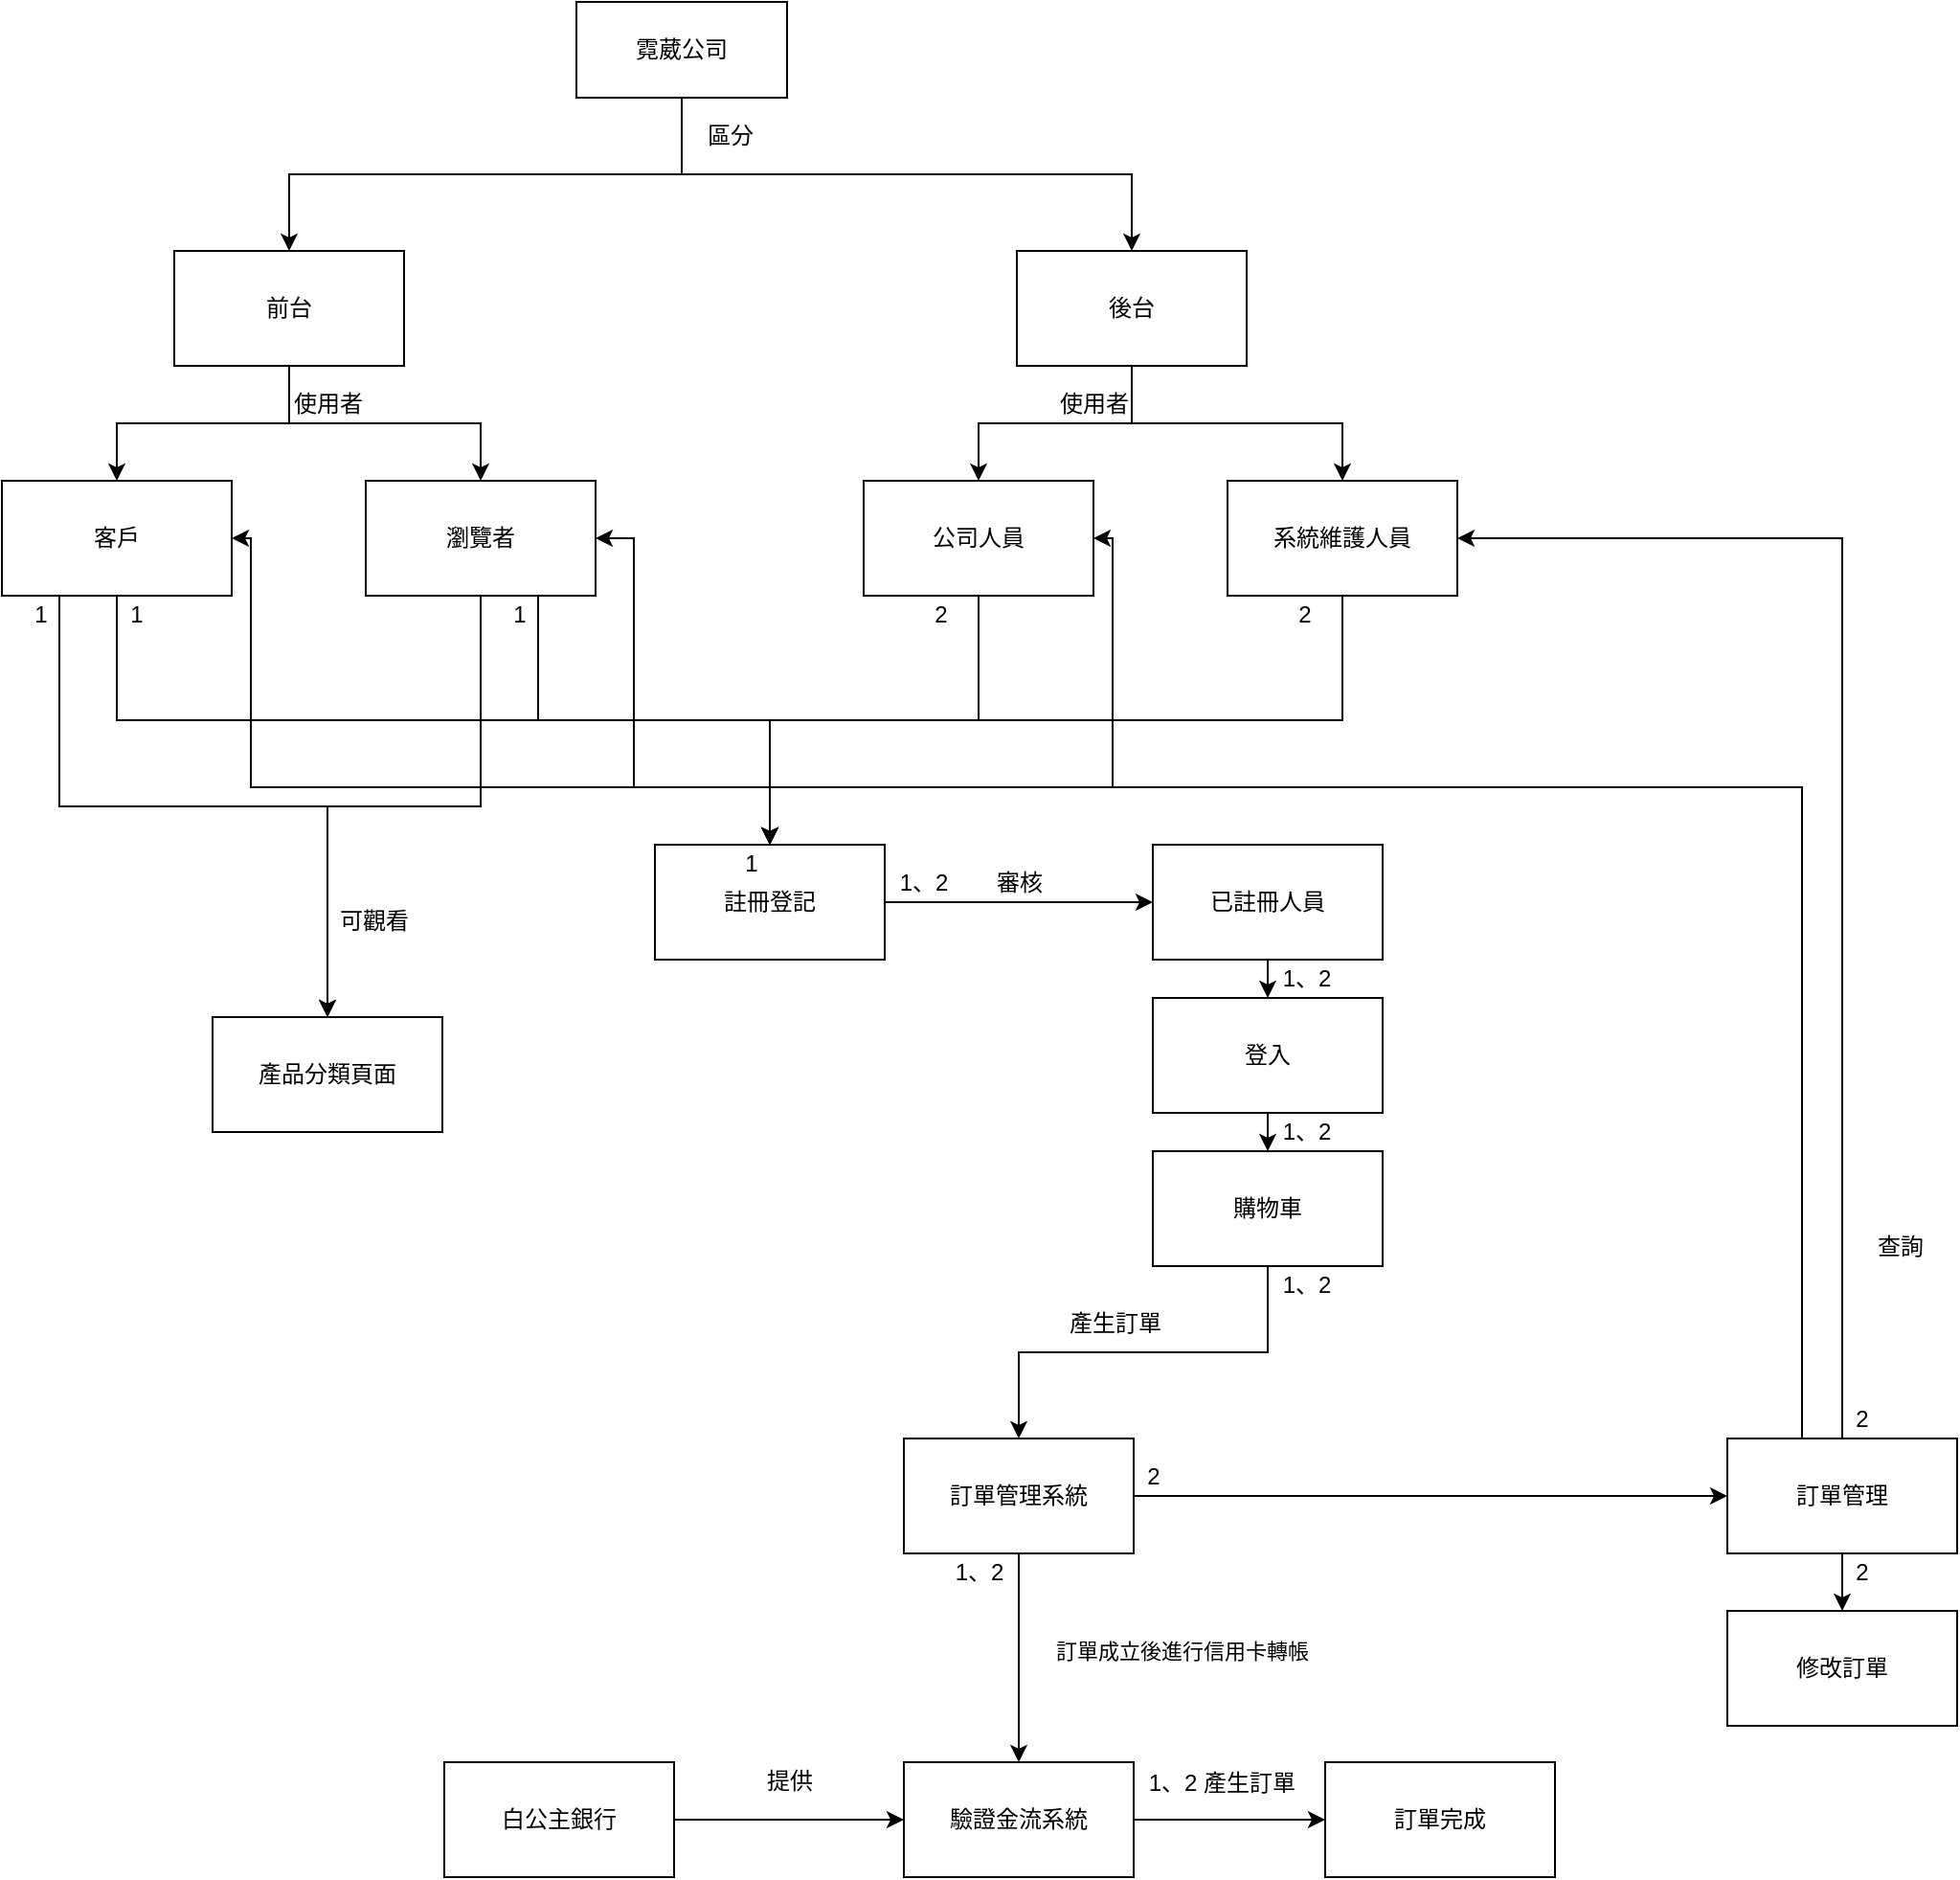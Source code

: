 <mxfile version="17.4.5" type="github" pages="3">
  <diagram id="V7DGzK6TTjDBdNX_tZ4m" name="(b) 小題">
    <mxGraphModel dx="1125" dy="580" grid="1" gridSize="10" guides="1" tooltips="1" connect="1" arrows="1" fold="1" page="1" pageScale="1" pageWidth="827" pageHeight="1169" math="0" shadow="0">
      <root>
        <mxCell id="0" />
        <mxCell id="1" parent="0" />
        <mxCell id="NUg2isRPqVOl1SRqVj6D-4" style="edgeStyle=orthogonalEdgeStyle;rounded=0;orthogonalLoop=1;jettySize=auto;html=1;entryX=0.5;entryY=0;entryDx=0;entryDy=0;exitX=0.5;exitY=1;exitDx=0;exitDy=0;" edge="1" parent="1" source="NUg2isRPqVOl1SRqVj6D-1" target="NUg2isRPqVOl1SRqVj6D-2">
          <mxGeometry relative="1" as="geometry" />
        </mxCell>
        <mxCell id="NUg2isRPqVOl1SRqVj6D-5" style="edgeStyle=orthogonalEdgeStyle;rounded=0;orthogonalLoop=1;jettySize=auto;html=1;exitX=0.5;exitY=1;exitDx=0;exitDy=0;entryX=0.5;entryY=0;entryDx=0;entryDy=0;" edge="1" parent="1" source="NUg2isRPqVOl1SRqVj6D-1" target="NUg2isRPqVOl1SRqVj6D-3">
          <mxGeometry relative="1" as="geometry" />
        </mxCell>
        <mxCell id="NUg2isRPqVOl1SRqVj6D-1" value="霓葳公司" style="rounded=0;whiteSpace=wrap;html=1;" vertex="1" parent="1">
          <mxGeometry x="520" y="210" width="110" height="50" as="geometry" />
        </mxCell>
        <mxCell id="reWbSAiXxjlT2uWekY0L-5" style="edgeStyle=orthogonalEdgeStyle;rounded=0;orthogonalLoop=1;jettySize=auto;html=1;exitX=0.5;exitY=1;exitDx=0;exitDy=0;" edge="1" parent="1" source="NUg2isRPqVOl1SRqVj6D-2" target="reWbSAiXxjlT2uWekY0L-1">
          <mxGeometry relative="1" as="geometry" />
        </mxCell>
        <mxCell id="reWbSAiXxjlT2uWekY0L-6" style="edgeStyle=orthogonalEdgeStyle;rounded=0;orthogonalLoop=1;jettySize=auto;html=1;exitX=0.5;exitY=1;exitDx=0;exitDy=0;entryX=0.5;entryY=0;entryDx=0;entryDy=0;" edge="1" parent="1" source="NUg2isRPqVOl1SRqVj6D-2" target="reWbSAiXxjlT2uWekY0L-2">
          <mxGeometry relative="1" as="geometry" />
        </mxCell>
        <mxCell id="NUg2isRPqVOl1SRqVj6D-2" value="前台" style="rounded=0;whiteSpace=wrap;html=1;" vertex="1" parent="1">
          <mxGeometry x="310" y="340" width="120" height="60" as="geometry" />
        </mxCell>
        <mxCell id="reWbSAiXxjlT2uWekY0L-9" style="edgeStyle=orthogonalEdgeStyle;rounded=0;orthogonalLoop=1;jettySize=auto;html=1;exitX=0.5;exitY=1;exitDx=0;exitDy=0;entryX=0.5;entryY=0;entryDx=0;entryDy=0;" edge="1" parent="1" source="NUg2isRPqVOl1SRqVj6D-3" target="reWbSAiXxjlT2uWekY0L-7">
          <mxGeometry relative="1" as="geometry" />
        </mxCell>
        <mxCell id="reWbSAiXxjlT2uWekY0L-10" style="edgeStyle=orthogonalEdgeStyle;rounded=0;orthogonalLoop=1;jettySize=auto;html=1;exitX=0.5;exitY=1;exitDx=0;exitDy=0;entryX=0.5;entryY=0;entryDx=0;entryDy=0;" edge="1" parent="1" source="NUg2isRPqVOl1SRqVj6D-3" target="reWbSAiXxjlT2uWekY0L-8">
          <mxGeometry relative="1" as="geometry" />
        </mxCell>
        <mxCell id="NUg2isRPqVOl1SRqVj6D-3" value="後台" style="rounded=0;whiteSpace=wrap;html=1;" vertex="1" parent="1">
          <mxGeometry x="750" y="340" width="120" height="60" as="geometry" />
        </mxCell>
        <mxCell id="reWbSAiXxjlT2uWekY0L-22" style="edgeStyle=orthogonalEdgeStyle;rounded=0;orthogonalLoop=1;jettySize=auto;html=1;exitX=1;exitY=0.5;exitDx=0;exitDy=0;entryX=0;entryY=0.5;entryDx=0;entryDy=0;" edge="1" parent="1" source="NUg2isRPqVOl1SRqVj6D-8" target="NUg2isRPqVOl1SRqVj6D-10">
          <mxGeometry relative="1" as="geometry" />
        </mxCell>
        <mxCell id="NUg2isRPqVOl1SRqVj6D-8" value="註冊登記" style="rounded=0;whiteSpace=wrap;html=1;" vertex="1" parent="1">
          <mxGeometry x="561" y="650" width="120" height="60" as="geometry" />
        </mxCell>
        <mxCell id="reWbSAiXxjlT2uWekY0L-26" style="edgeStyle=orthogonalEdgeStyle;rounded=0;orthogonalLoop=1;jettySize=auto;html=1;exitX=0.5;exitY=1;exitDx=0;exitDy=0;entryX=0.5;entryY=0;entryDx=0;entryDy=0;" edge="1" parent="1" source="NUg2isRPqVOl1SRqVj6D-10" target="reWbSAiXxjlT2uWekY0L-25">
          <mxGeometry relative="1" as="geometry" />
        </mxCell>
        <mxCell id="NUg2isRPqVOl1SRqVj6D-10" value="已註冊人員" style="rounded=0;whiteSpace=wrap;html=1;" vertex="1" parent="1">
          <mxGeometry x="821" y="650" width="120" height="60" as="geometry" />
        </mxCell>
        <mxCell id="NUg2isRPqVOl1SRqVj6D-12" value="產品分類頁面" style="rounded=0;whiteSpace=wrap;html=1;" vertex="1" parent="1">
          <mxGeometry x="330" y="740" width="120" height="60" as="geometry" />
        </mxCell>
        <mxCell id="reWbSAiXxjlT2uWekY0L-29" style="edgeStyle=orthogonalEdgeStyle;rounded=0;orthogonalLoop=1;jettySize=auto;html=1;exitX=0.5;exitY=1;exitDx=0;exitDy=0;entryX=0.5;entryY=0;entryDx=0;entryDy=0;" edge="1" parent="1" source="NUg2isRPqVOl1SRqVj6D-15" target="NUg2isRPqVOl1SRqVj6D-28">
          <mxGeometry relative="1" as="geometry" />
        </mxCell>
        <mxCell id="NUg2isRPqVOl1SRqVj6D-15" value="購物車" style="rounded=0;whiteSpace=wrap;html=1;" vertex="1" parent="1">
          <mxGeometry x="821" y="810" width="120" height="60" as="geometry" />
        </mxCell>
        <mxCell id="reWbSAiXxjlT2uWekY0L-31" style="edgeStyle=orthogonalEdgeStyle;rounded=0;orthogonalLoop=1;jettySize=auto;html=1;exitX=1;exitY=0.5;exitDx=0;exitDy=0;entryX=0;entryY=0.5;entryDx=0;entryDy=0;" edge="1" parent="1" source="NUg2isRPqVOl1SRqVj6D-20" target="NUg2isRPqVOl1SRqVj6D-21">
          <mxGeometry relative="1" as="geometry" />
        </mxCell>
        <mxCell id="NUg2isRPqVOl1SRqVj6D-20" value="白公主銀行" style="rounded=0;whiteSpace=wrap;html=1;" vertex="1" parent="1">
          <mxGeometry x="451" y="1129" width="120" height="60" as="geometry" />
        </mxCell>
        <mxCell id="reWbSAiXxjlT2uWekY0L-35" style="edgeStyle=orthogonalEdgeStyle;rounded=0;orthogonalLoop=1;jettySize=auto;html=1;exitX=1;exitY=0.5;exitDx=0;exitDy=0;entryX=0;entryY=0.5;entryDx=0;entryDy=0;" edge="1" parent="1" source="NUg2isRPqVOl1SRqVj6D-21" target="reWbSAiXxjlT2uWekY0L-34">
          <mxGeometry relative="1" as="geometry" />
        </mxCell>
        <mxCell id="NUg2isRPqVOl1SRqVj6D-21" value="驗證金流系統" style="rounded=0;whiteSpace=wrap;html=1;" vertex="1" parent="1">
          <mxGeometry x="691" y="1129" width="120" height="60" as="geometry" />
        </mxCell>
        <mxCell id="NUg2isRPqVOl1SRqVj6D-24" value="提供" style="text;html=1;align=center;verticalAlign=middle;resizable=0;points=[];autosize=1;strokeColor=none;fillColor=none;" vertex="1" parent="1">
          <mxGeometry x="611" y="1129" width="40" height="20" as="geometry" />
        </mxCell>
        <mxCell id="reWbSAiXxjlT2uWekY0L-32" style="edgeStyle=orthogonalEdgeStyle;rounded=0;orthogonalLoop=1;jettySize=auto;html=1;exitX=0.5;exitY=1;exitDx=0;exitDy=0;entryX=0.5;entryY=0;entryDx=0;entryDy=0;" edge="1" parent="1" source="NUg2isRPqVOl1SRqVj6D-28" target="NUg2isRPqVOl1SRqVj6D-21">
          <mxGeometry relative="1" as="geometry" />
        </mxCell>
        <mxCell id="reWbSAiXxjlT2uWekY0L-33" value="訂單成立後進行信用卡轉帳" style="edgeLabel;html=1;align=center;verticalAlign=middle;resizable=0;points=[];" vertex="1" connectable="0" parent="reWbSAiXxjlT2uWekY0L-32">
          <mxGeometry x="-0.462" y="2" relative="1" as="geometry">
            <mxPoint x="83" y="21" as="offset" />
          </mxGeometry>
        </mxCell>
        <mxCell id="reWbSAiXxjlT2uWekY0L-39" style="edgeStyle=orthogonalEdgeStyle;rounded=0;orthogonalLoop=1;jettySize=auto;html=1;exitX=1;exitY=0.5;exitDx=0;exitDy=0;" edge="1" parent="1" source="NUg2isRPqVOl1SRqVj6D-28">
          <mxGeometry relative="1" as="geometry">
            <mxPoint x="1121" y="990" as="targetPoint" />
          </mxGeometry>
        </mxCell>
        <mxCell id="NUg2isRPqVOl1SRqVj6D-28" value="訂單管理系統" style="rounded=0;whiteSpace=wrap;html=1;" vertex="1" parent="1">
          <mxGeometry x="691" y="960" width="120" height="60" as="geometry" />
        </mxCell>
        <mxCell id="reWbSAiXxjlT2uWekY0L-15" style="edgeStyle=orthogonalEdgeStyle;rounded=0;orthogonalLoop=1;jettySize=auto;html=1;exitX=0.5;exitY=1;exitDx=0;exitDy=0;entryX=0.5;entryY=0;entryDx=0;entryDy=0;" edge="1" parent="1" source="reWbSAiXxjlT2uWekY0L-1" target="NUg2isRPqVOl1SRqVj6D-8">
          <mxGeometry relative="1" as="geometry" />
        </mxCell>
        <mxCell id="reWbSAiXxjlT2uWekY0L-18" style="edgeStyle=orthogonalEdgeStyle;rounded=0;orthogonalLoop=1;jettySize=auto;html=1;exitX=0.25;exitY=1;exitDx=0;exitDy=0;entryX=0.5;entryY=0;entryDx=0;entryDy=0;" edge="1" parent="1" source="reWbSAiXxjlT2uWekY0L-1" target="NUg2isRPqVOl1SRqVj6D-12">
          <mxGeometry relative="1" as="geometry" />
        </mxCell>
        <mxCell id="reWbSAiXxjlT2uWekY0L-1" value="客戶" style="rounded=0;whiteSpace=wrap;html=1;" vertex="1" parent="1">
          <mxGeometry x="220" y="460" width="120" height="60" as="geometry" />
        </mxCell>
        <mxCell id="reWbSAiXxjlT2uWekY0L-19" style="edgeStyle=orthogonalEdgeStyle;rounded=0;orthogonalLoop=1;jettySize=auto;html=1;exitX=0.5;exitY=1;exitDx=0;exitDy=0;entryX=0.5;entryY=0;entryDx=0;entryDy=0;" edge="1" parent="1" source="reWbSAiXxjlT2uWekY0L-2" target="NUg2isRPqVOl1SRqVj6D-12">
          <mxGeometry relative="1" as="geometry" />
        </mxCell>
        <mxCell id="p_64O1-TTk_bPpW7zI95-1" style="edgeStyle=orthogonalEdgeStyle;rounded=0;orthogonalLoop=1;jettySize=auto;html=1;exitX=0.5;exitY=1;exitDx=0;exitDy=0;entryX=0.5;entryY=0;entryDx=0;entryDy=0;" edge="1" parent="1" source="reWbSAiXxjlT2uWekY0L-2" target="NUg2isRPqVOl1SRqVj6D-8">
          <mxGeometry relative="1" as="geometry" />
        </mxCell>
        <mxCell id="-9yO5n-uuDamMMsAARe8-1" style="edgeStyle=orthogonalEdgeStyle;rounded=0;orthogonalLoop=1;jettySize=auto;html=1;exitX=0.75;exitY=1;exitDx=0;exitDy=0;entryX=0.5;entryY=0;entryDx=0;entryDy=0;" edge="1" parent="1" source="reWbSAiXxjlT2uWekY0L-2" target="NUg2isRPqVOl1SRqVj6D-8">
          <mxGeometry relative="1" as="geometry" />
        </mxCell>
        <mxCell id="reWbSAiXxjlT2uWekY0L-2" value="瀏覽者" style="rounded=0;whiteSpace=wrap;html=1;" vertex="1" parent="1">
          <mxGeometry x="410" y="460" width="120" height="60" as="geometry" />
        </mxCell>
        <mxCell id="reWbSAiXxjlT2uWekY0L-16" style="edgeStyle=orthogonalEdgeStyle;rounded=0;orthogonalLoop=1;jettySize=auto;html=1;exitX=0.5;exitY=1;exitDx=0;exitDy=0;entryX=0.5;entryY=0;entryDx=0;entryDy=0;" edge="1" parent="1" source="reWbSAiXxjlT2uWekY0L-7" target="NUg2isRPqVOl1SRqVj6D-8">
          <mxGeometry relative="1" as="geometry" />
        </mxCell>
        <mxCell id="reWbSAiXxjlT2uWekY0L-7" value="公司人員" style="rounded=0;whiteSpace=wrap;html=1;" vertex="1" parent="1">
          <mxGeometry x="670" y="460" width="120" height="60" as="geometry" />
        </mxCell>
        <mxCell id="reWbSAiXxjlT2uWekY0L-38" style="edgeStyle=orthogonalEdgeStyle;rounded=0;orthogonalLoop=1;jettySize=auto;html=1;exitX=0.5;exitY=1;exitDx=0;exitDy=0;entryX=0.5;entryY=0;entryDx=0;entryDy=0;" edge="1" parent="1" source="reWbSAiXxjlT2uWekY0L-8" target="NUg2isRPqVOl1SRqVj6D-8">
          <mxGeometry relative="1" as="geometry" />
        </mxCell>
        <mxCell id="reWbSAiXxjlT2uWekY0L-8" value="系統維護人員" style="rounded=0;whiteSpace=wrap;html=1;" vertex="1" parent="1">
          <mxGeometry x="860" y="460" width="120" height="60" as="geometry" />
        </mxCell>
        <mxCell id="reWbSAiXxjlT2uWekY0L-11" value="區分" style="text;html=1;align=center;verticalAlign=middle;resizable=0;points=[];autosize=1;strokeColor=none;fillColor=none;" vertex="1" parent="1">
          <mxGeometry x="580" y="270" width="40" height="20" as="geometry" />
        </mxCell>
        <mxCell id="reWbSAiXxjlT2uWekY0L-12" value="使用者" style="text;html=1;align=center;verticalAlign=middle;resizable=0;points=[];autosize=1;strokeColor=none;fillColor=none;" vertex="1" parent="1">
          <mxGeometry x="365" y="410" width="50" height="20" as="geometry" />
        </mxCell>
        <mxCell id="reWbSAiXxjlT2uWekY0L-14" value="使用者" style="text;html=1;align=center;verticalAlign=middle;resizable=0;points=[];autosize=1;strokeColor=none;fillColor=none;" vertex="1" parent="1">
          <mxGeometry x="765" y="410" width="50" height="20" as="geometry" />
        </mxCell>
        <mxCell id="reWbSAiXxjlT2uWekY0L-20" value="可觀看" style="text;html=1;align=center;verticalAlign=middle;resizable=0;points=[];autosize=1;strokeColor=none;fillColor=none;" vertex="1" parent="1">
          <mxGeometry x="389" y="680" width="50" height="20" as="geometry" />
        </mxCell>
        <mxCell id="reWbSAiXxjlT2uWekY0L-24" value="審核" style="text;html=1;align=center;verticalAlign=middle;resizable=0;points=[];autosize=1;strokeColor=none;fillColor=none;" vertex="1" parent="1">
          <mxGeometry x="731" y="660" width="40" height="20" as="geometry" />
        </mxCell>
        <mxCell id="reWbSAiXxjlT2uWekY0L-27" style="edgeStyle=orthogonalEdgeStyle;rounded=0;orthogonalLoop=1;jettySize=auto;html=1;exitX=0.5;exitY=1;exitDx=0;exitDy=0;entryX=0.5;entryY=0;entryDx=0;entryDy=0;" edge="1" parent="1" source="reWbSAiXxjlT2uWekY0L-25" target="NUg2isRPqVOl1SRqVj6D-15">
          <mxGeometry relative="1" as="geometry" />
        </mxCell>
        <mxCell id="reWbSAiXxjlT2uWekY0L-25" value="登入" style="whiteSpace=wrap;html=1;" vertex="1" parent="1">
          <mxGeometry x="821" y="730" width="120" height="60" as="geometry" />
        </mxCell>
        <mxCell id="reWbSAiXxjlT2uWekY0L-30" value="產生訂單" style="text;html=1;align=center;verticalAlign=middle;resizable=0;points=[];autosize=1;strokeColor=none;fillColor=none;" vertex="1" parent="1">
          <mxGeometry x="771" y="890" width="60" height="20" as="geometry" />
        </mxCell>
        <mxCell id="reWbSAiXxjlT2uWekY0L-34" value="訂單完成" style="rounded=0;whiteSpace=wrap;html=1;" vertex="1" parent="1">
          <mxGeometry x="911" y="1129" width="120" height="60" as="geometry" />
        </mxCell>
        <mxCell id="reWbSAiXxjlT2uWekY0L-36" value="產生訂單" style="text;html=1;align=center;verticalAlign=middle;resizable=0;points=[];autosize=1;strokeColor=none;fillColor=none;" vertex="1" parent="1">
          <mxGeometry x="841" y="1130" width="60" height="20" as="geometry" />
        </mxCell>
        <mxCell id="reWbSAiXxjlT2uWekY0L-41" style="edgeStyle=orthogonalEdgeStyle;rounded=0;orthogonalLoop=1;jettySize=auto;html=1;exitX=0.5;exitY=0;exitDx=0;exitDy=0;entryX=1;entryY=0.5;entryDx=0;entryDy=0;" edge="1" parent="1" source="reWbSAiXxjlT2uWekY0L-40" target="reWbSAiXxjlT2uWekY0L-8">
          <mxGeometry relative="1" as="geometry" />
        </mxCell>
        <mxCell id="reWbSAiXxjlT2uWekY0L-42" style="edgeStyle=orthogonalEdgeStyle;rounded=0;orthogonalLoop=1;jettySize=auto;html=1;exitX=0.5;exitY=0;exitDx=0;exitDy=0;entryX=1;entryY=0.5;entryDx=0;entryDy=0;" edge="1" parent="1" source="reWbSAiXxjlT2uWekY0L-40" target="reWbSAiXxjlT2uWekY0L-7">
          <mxGeometry relative="1" as="geometry">
            <Array as="points">
              <mxPoint x="1160" y="620" />
              <mxPoint x="800" y="620" />
              <mxPoint x="800" y="490" />
            </Array>
          </mxGeometry>
        </mxCell>
        <mxCell id="reWbSAiXxjlT2uWekY0L-48" style="edgeStyle=orthogonalEdgeStyle;rounded=0;orthogonalLoop=1;jettySize=auto;html=1;exitX=0.5;exitY=1;exitDx=0;exitDy=0;entryX=0.5;entryY=0;entryDx=0;entryDy=0;" edge="1" parent="1" source="reWbSAiXxjlT2uWekY0L-40" target="reWbSAiXxjlT2uWekY0L-47">
          <mxGeometry relative="1" as="geometry" />
        </mxCell>
        <mxCell id="reWbSAiXxjlT2uWekY0L-68" style="edgeStyle=orthogonalEdgeStyle;rounded=0;orthogonalLoop=1;jettySize=auto;html=1;exitX=0.5;exitY=0;exitDx=0;exitDy=0;entryX=1;entryY=0.5;entryDx=0;entryDy=0;" edge="1" parent="1" source="reWbSAiXxjlT2uWekY0L-40" target="reWbSAiXxjlT2uWekY0L-2">
          <mxGeometry relative="1" as="geometry">
            <Array as="points">
              <mxPoint x="1160" y="620" />
              <mxPoint x="550" y="620" />
              <mxPoint x="550" y="490" />
            </Array>
          </mxGeometry>
        </mxCell>
        <mxCell id="reWbSAiXxjlT2uWekY0L-69" style="edgeStyle=orthogonalEdgeStyle;rounded=0;orthogonalLoop=1;jettySize=auto;html=1;exitX=0.5;exitY=0;exitDx=0;exitDy=0;entryX=1;entryY=0.5;entryDx=0;entryDy=0;" edge="1" parent="1" source="reWbSAiXxjlT2uWekY0L-40" target="reWbSAiXxjlT2uWekY0L-1">
          <mxGeometry relative="1" as="geometry">
            <Array as="points">
              <mxPoint x="1160" y="620" />
              <mxPoint x="350" y="620" />
              <mxPoint x="350" y="490" />
            </Array>
          </mxGeometry>
        </mxCell>
        <mxCell id="reWbSAiXxjlT2uWekY0L-40" value="訂單管理" style="rounded=0;whiteSpace=wrap;html=1;" vertex="1" parent="1">
          <mxGeometry x="1121" y="960" width="120" height="60" as="geometry" />
        </mxCell>
        <mxCell id="reWbSAiXxjlT2uWekY0L-46" value="查詢" style="text;html=1;align=center;verticalAlign=middle;resizable=0;points=[];autosize=1;strokeColor=none;fillColor=none;" vertex="1" parent="1">
          <mxGeometry x="1191" y="850" width="40" height="20" as="geometry" />
        </mxCell>
        <mxCell id="reWbSAiXxjlT2uWekY0L-47" value="修改訂單" style="rounded=0;whiteSpace=wrap;html=1;" vertex="1" parent="1">
          <mxGeometry x="1121" y="1050" width="120" height="60" as="geometry" />
        </mxCell>
        <mxCell id="reWbSAiXxjlT2uWekY0L-52" value="1" style="text;html=1;align=center;verticalAlign=middle;resizable=0;points=[];autosize=1;strokeColor=none;fillColor=none;" vertex="1" parent="1">
          <mxGeometry x="280" y="520" width="20" height="20" as="geometry" />
        </mxCell>
        <mxCell id="reWbSAiXxjlT2uWekY0L-53" value="2" style="text;html=1;align=center;verticalAlign=middle;resizable=0;points=[];autosize=1;strokeColor=none;fillColor=none;" vertex="1" parent="1">
          <mxGeometry x="700" y="520" width="20" height="20" as="geometry" />
        </mxCell>
        <mxCell id="reWbSAiXxjlT2uWekY0L-55" value="2" style="text;html=1;align=center;verticalAlign=middle;resizable=0;points=[];autosize=1;strokeColor=none;fillColor=none;" vertex="1" parent="1">
          <mxGeometry x="890" y="520" width="20" height="20" as="geometry" />
        </mxCell>
        <mxCell id="reWbSAiXxjlT2uWekY0L-56" value="1、2" style="text;html=1;align=center;verticalAlign=middle;resizable=0;points=[];autosize=1;strokeColor=none;fillColor=none;" vertex="1" parent="1">
          <mxGeometry x="681" y="660" width="40" height="20" as="geometry" />
        </mxCell>
        <mxCell id="reWbSAiXxjlT2uWekY0L-57" value="1、2" style="text;html=1;align=center;verticalAlign=middle;resizable=0;points=[];autosize=1;strokeColor=none;fillColor=none;" vertex="1" parent="1">
          <mxGeometry x="881" y="710" width="40" height="20" as="geometry" />
        </mxCell>
        <mxCell id="reWbSAiXxjlT2uWekY0L-58" value="1、2" style="text;html=1;align=center;verticalAlign=middle;resizable=0;points=[];autosize=1;strokeColor=none;fillColor=none;" vertex="1" parent="1">
          <mxGeometry x="881" y="790" width="40" height="20" as="geometry" />
        </mxCell>
        <mxCell id="reWbSAiXxjlT2uWekY0L-59" value="1、2" style="text;html=1;align=center;verticalAlign=middle;resizable=0;points=[];autosize=1;strokeColor=none;fillColor=none;" vertex="1" parent="1">
          <mxGeometry x="881" y="870" width="40" height="20" as="geometry" />
        </mxCell>
        <mxCell id="reWbSAiXxjlT2uWekY0L-60" value="1、2" style="text;html=1;align=center;verticalAlign=middle;resizable=0;points=[];autosize=1;strokeColor=none;fillColor=none;" vertex="1" parent="1">
          <mxGeometry x="710" y="1020" width="40" height="20" as="geometry" />
        </mxCell>
        <mxCell id="reWbSAiXxjlT2uWekY0L-62" value="1、2" style="text;html=1;align=center;verticalAlign=middle;resizable=0;points=[];autosize=1;strokeColor=none;fillColor=none;" vertex="1" parent="1">
          <mxGeometry x="811" y="1130" width="40" height="20" as="geometry" />
        </mxCell>
        <mxCell id="reWbSAiXxjlT2uWekY0L-63" value="2" style="text;html=1;align=center;verticalAlign=middle;resizable=0;points=[];autosize=1;strokeColor=none;fillColor=none;" vertex="1" parent="1">
          <mxGeometry x="811" y="970" width="20" height="20" as="geometry" />
        </mxCell>
        <mxCell id="reWbSAiXxjlT2uWekY0L-64" value="2" style="text;html=1;align=center;verticalAlign=middle;resizable=0;points=[];autosize=1;strokeColor=none;fillColor=none;" vertex="1" parent="1">
          <mxGeometry x="1181" y="1020" width="20" height="20" as="geometry" />
        </mxCell>
        <mxCell id="reWbSAiXxjlT2uWekY0L-65" value="2" style="text;html=1;align=center;verticalAlign=middle;resizable=0;points=[];autosize=1;strokeColor=none;fillColor=none;" vertex="1" parent="1">
          <mxGeometry x="1181" y="940" width="20" height="20" as="geometry" />
        </mxCell>
        <mxCell id="reWbSAiXxjlT2uWekY0L-70" value="1" style="text;html=1;align=center;verticalAlign=middle;resizable=0;points=[];autosize=1;strokeColor=none;fillColor=none;" vertex="1" parent="1">
          <mxGeometry x="230" y="520" width="20" height="20" as="geometry" />
        </mxCell>
        <mxCell id="reWbSAiXxjlT2uWekY0L-71" value="1" style="text;html=1;align=center;verticalAlign=middle;resizable=0;points=[];autosize=1;strokeColor=none;fillColor=none;" vertex="1" parent="1">
          <mxGeometry x="601" y="650" width="20" height="20" as="geometry" />
        </mxCell>
        <mxCell id="p_64O1-TTk_bPpW7zI95-2" value="1" style="text;html=1;align=center;verticalAlign=middle;resizable=0;points=[];autosize=1;strokeColor=none;fillColor=none;" vertex="1" parent="1">
          <mxGeometry x="480" y="520" width="20" height="20" as="geometry" />
        </mxCell>
      </root>
    </mxGraphModel>
  </diagram>
  <diagram id="BZPio_Jj3uGKRLuExNS9" name="(d) 小題">
    <mxGraphModel dx="1071" dy="552" grid="1" gridSize="10" guides="1" tooltips="1" connect="1" arrows="1" fold="1" page="1" pageScale="1" pageWidth="827" pageHeight="1169" math="0" shadow="0">
      <root>
        <mxCell id="Udvxj7O8KsXDByOM07qp-0" />
        <mxCell id="Udvxj7O8KsXDByOM07qp-1" parent="Udvxj7O8KsXDByOM07qp-0" />
        <mxCell id="8TYpUEW8Ru7bM1VX5Lwv-0" value="產品分類頁面" style="rounded=0;whiteSpace=wrap;html=1;" vertex="1" parent="Udvxj7O8KsXDByOM07qp-1">
          <mxGeometry x="420" y="525" width="120" height="60" as="geometry" />
        </mxCell>
        <mxCell id="oyopVezBV0EV3aEAsyCd-0" value="註冊登記" style="rounded=0;whiteSpace=wrap;html=1;" vertex="1" parent="Udvxj7O8KsXDByOM07qp-1">
          <mxGeometry x="651" y="460" width="120" height="60" as="geometry" />
        </mxCell>
        <mxCell id="oyopVezBV0EV3aEAsyCd-1" style="edgeStyle=orthogonalEdgeStyle;rounded=0;orthogonalLoop=1;jettySize=auto;html=1;exitX=0.5;exitY=1;exitDx=0;exitDy=0;entryX=0.5;entryY=0;entryDx=0;entryDy=0;" edge="1" parent="Udvxj7O8KsXDByOM07qp-1" source="oyopVezBV0EV3aEAsyCd-2" target="oyopVezBV0EV3aEAsyCd-0">
          <mxGeometry relative="1" as="geometry" />
        </mxCell>
        <mxCell id="oyopVezBV0EV3aEAsyCd-11" style="edgeStyle=orthogonalEdgeStyle;rounded=0;orthogonalLoop=1;jettySize=auto;html=1;exitX=0.25;exitY=1;exitDx=0;exitDy=0;" edge="1" parent="Udvxj7O8KsXDByOM07qp-1" source="oyopVezBV0EV3aEAsyCd-2" target="8TYpUEW8Ru7bM1VX5Lwv-0">
          <mxGeometry relative="1" as="geometry" />
        </mxCell>
        <mxCell id="oyopVezBV0EV3aEAsyCd-2" value="客戶" style="rounded=0;whiteSpace=wrap;html=1;" vertex="1" parent="Udvxj7O8KsXDByOM07qp-1">
          <mxGeometry x="310" y="270" width="120" height="60" as="geometry" />
        </mxCell>
        <mxCell id="oyopVezBV0EV3aEAsyCd-3" style="edgeStyle=orthogonalEdgeStyle;rounded=0;orthogonalLoop=1;jettySize=auto;html=1;exitX=0.75;exitY=1;exitDx=0;exitDy=0;entryX=0.5;entryY=0;entryDx=0;entryDy=0;" edge="1" parent="Udvxj7O8KsXDByOM07qp-1" source="oyopVezBV0EV3aEAsyCd-4" target="oyopVezBV0EV3aEAsyCd-0">
          <mxGeometry relative="1" as="geometry" />
        </mxCell>
        <mxCell id="oyopVezBV0EV3aEAsyCd-12" style="edgeStyle=orthogonalEdgeStyle;rounded=0;orthogonalLoop=1;jettySize=auto;html=1;exitX=0.5;exitY=1;exitDx=0;exitDy=0;" edge="1" parent="Udvxj7O8KsXDByOM07qp-1" source="oyopVezBV0EV3aEAsyCd-4" target="8TYpUEW8Ru7bM1VX5Lwv-0">
          <mxGeometry relative="1" as="geometry" />
        </mxCell>
        <mxCell id="oyopVezBV0EV3aEAsyCd-4" value="瀏覽者" style="rounded=0;whiteSpace=wrap;html=1;" vertex="1" parent="Udvxj7O8KsXDByOM07qp-1">
          <mxGeometry x="500" y="270" width="120" height="60" as="geometry" />
        </mxCell>
        <mxCell id="oyopVezBV0EV3aEAsyCd-5" style="edgeStyle=orthogonalEdgeStyle;rounded=0;orthogonalLoop=1;jettySize=auto;html=1;exitX=0.5;exitY=1;exitDx=0;exitDy=0;entryX=0.5;entryY=0;entryDx=0;entryDy=0;" edge="1" parent="Udvxj7O8KsXDByOM07qp-1" source="oyopVezBV0EV3aEAsyCd-6" target="oyopVezBV0EV3aEAsyCd-0">
          <mxGeometry relative="1" as="geometry" />
        </mxCell>
        <mxCell id="oyopVezBV0EV3aEAsyCd-6" value="公司人員" style="rounded=0;whiteSpace=wrap;html=1;" vertex="1" parent="Udvxj7O8KsXDByOM07qp-1">
          <mxGeometry x="760" y="270" width="120" height="60" as="geometry" />
        </mxCell>
        <mxCell id="oyopVezBV0EV3aEAsyCd-7" style="edgeStyle=orthogonalEdgeStyle;rounded=0;orthogonalLoop=1;jettySize=auto;html=1;exitX=0.5;exitY=1;exitDx=0;exitDy=0;entryX=0.5;entryY=0;entryDx=0;entryDy=0;" edge="1" parent="Udvxj7O8KsXDByOM07qp-1" source="oyopVezBV0EV3aEAsyCd-8" target="oyopVezBV0EV3aEAsyCd-0">
          <mxGeometry relative="1" as="geometry" />
        </mxCell>
        <mxCell id="oyopVezBV0EV3aEAsyCd-8" value="系統維護人員" style="rounded=0;whiteSpace=wrap;html=1;" vertex="1" parent="Udvxj7O8KsXDByOM07qp-1">
          <mxGeometry x="950" y="270" width="120" height="60" as="geometry" />
        </mxCell>
        <mxCell id="dnn8m0MlFW5QYiXq25Xi-0" style="edgeStyle=orthogonalEdgeStyle;rounded=0;orthogonalLoop=1;jettySize=auto;html=1;exitX=1;exitY=0.5;exitDx=0;exitDy=0;entryX=0;entryY=0.5;entryDx=0;entryDy=0;" edge="1" parent="Udvxj7O8KsXDByOM07qp-1" target="dnn8m0MlFW5QYiXq25Xi-2">
          <mxGeometry relative="1" as="geometry">
            <mxPoint x="771" y="490" as="sourcePoint" />
          </mxGeometry>
        </mxCell>
        <mxCell id="dnn8m0MlFW5QYiXq25Xi-1" style="edgeStyle=orthogonalEdgeStyle;rounded=0;orthogonalLoop=1;jettySize=auto;html=1;exitX=0.5;exitY=1;exitDx=0;exitDy=0;entryX=0.5;entryY=0;entryDx=0;entryDy=0;" edge="1" parent="Udvxj7O8KsXDByOM07qp-1" source="dnn8m0MlFW5QYiXq25Xi-2" target="dnn8m0MlFW5QYiXq25Xi-8">
          <mxGeometry relative="1" as="geometry" />
        </mxCell>
        <mxCell id="dnn8m0MlFW5QYiXq25Xi-2" value="已註冊人員" style="rounded=0;whiteSpace=wrap;html=1;" vertex="1" parent="Udvxj7O8KsXDByOM07qp-1">
          <mxGeometry x="911" y="460" width="120" height="60" as="geometry" />
        </mxCell>
        <mxCell id="dnn8m0MlFW5QYiXq25Xi-3" style="edgeStyle=orthogonalEdgeStyle;rounded=0;orthogonalLoop=1;jettySize=auto;html=1;exitX=0.5;exitY=1;exitDx=0;exitDy=0;entryX=0.5;entryY=0;entryDx=0;entryDy=0;" edge="1" parent="Udvxj7O8KsXDByOM07qp-1" source="dnn8m0MlFW5QYiXq25Xi-4" target="dnn8m0MlFW5QYiXq25Xi-5">
          <mxGeometry relative="1" as="geometry" />
        </mxCell>
        <mxCell id="dnn8m0MlFW5QYiXq25Xi-4" value="購物車" style="rounded=0;whiteSpace=wrap;html=1;" vertex="1" parent="Udvxj7O8KsXDByOM07qp-1">
          <mxGeometry x="911" y="620" width="120" height="60" as="geometry" />
        </mxCell>
        <mxCell id="stSyw288GdUGTqcw_zPc-0" style="edgeStyle=orthogonalEdgeStyle;rounded=0;orthogonalLoop=1;jettySize=auto;html=1;exitX=1;exitY=0.5;exitDx=0;exitDy=0;" edge="1" parent="Udvxj7O8KsXDByOM07qp-1" source="dnn8m0MlFW5QYiXq25Xi-5" target="Q_4zWhFxG64PLYQ9qblL-4">
          <mxGeometry relative="1" as="geometry" />
        </mxCell>
        <mxCell id="dnn8m0MlFW5QYiXq25Xi-5" value="訂單管理系統" style="rounded=0;whiteSpace=wrap;html=1;" vertex="1" parent="Udvxj7O8KsXDByOM07qp-1">
          <mxGeometry x="781" y="770" width="120" height="60" as="geometry" />
        </mxCell>
        <mxCell id="dnn8m0MlFW5QYiXq25Xi-6" value="審核" style="text;html=1;align=center;verticalAlign=middle;resizable=0;points=[];autosize=1;strokeColor=none;fillColor=none;" vertex="1" parent="Udvxj7O8KsXDByOM07qp-1">
          <mxGeometry x="821" y="470" width="40" height="20" as="geometry" />
        </mxCell>
        <mxCell id="dnn8m0MlFW5QYiXq25Xi-7" style="edgeStyle=orthogonalEdgeStyle;rounded=0;orthogonalLoop=1;jettySize=auto;html=1;exitX=0.5;exitY=1;exitDx=0;exitDy=0;entryX=0.5;entryY=0;entryDx=0;entryDy=0;" edge="1" parent="Udvxj7O8KsXDByOM07qp-1" source="dnn8m0MlFW5QYiXq25Xi-8" target="dnn8m0MlFW5QYiXq25Xi-4">
          <mxGeometry relative="1" as="geometry" />
        </mxCell>
        <mxCell id="dnn8m0MlFW5QYiXq25Xi-8" value="登入" style="whiteSpace=wrap;html=1;" vertex="1" parent="Udvxj7O8KsXDByOM07qp-1">
          <mxGeometry x="911" y="540" width="120" height="60" as="geometry" />
        </mxCell>
        <mxCell id="dnn8m0MlFW5QYiXq25Xi-9" value="產生訂單" style="text;html=1;align=center;verticalAlign=middle;resizable=0;points=[];autosize=1;strokeColor=none;fillColor=none;" vertex="1" parent="Udvxj7O8KsXDByOM07qp-1">
          <mxGeometry x="861" y="700" width="60" height="20" as="geometry" />
        </mxCell>
        <mxCell id="dnn8m0MlFW5QYiXq25Xi-10" value="1、2" style="text;html=1;align=center;verticalAlign=middle;resizable=0;points=[];autosize=1;strokeColor=none;fillColor=none;" vertex="1" parent="Udvxj7O8KsXDByOM07qp-1">
          <mxGeometry x="771" y="470" width="40" height="20" as="geometry" />
        </mxCell>
        <mxCell id="dnn8m0MlFW5QYiXq25Xi-11" value="1、2" style="text;html=1;align=center;verticalAlign=middle;resizable=0;points=[];autosize=1;strokeColor=none;fillColor=none;" vertex="1" parent="Udvxj7O8KsXDByOM07qp-1">
          <mxGeometry x="971" y="520" width="40" height="20" as="geometry" />
        </mxCell>
        <mxCell id="dnn8m0MlFW5QYiXq25Xi-12" value="1、2" style="text;html=1;align=center;verticalAlign=middle;resizable=0;points=[];autosize=1;strokeColor=none;fillColor=none;" vertex="1" parent="Udvxj7O8KsXDByOM07qp-1">
          <mxGeometry x="971" y="600" width="40" height="20" as="geometry" />
        </mxCell>
        <mxCell id="dnn8m0MlFW5QYiXq25Xi-13" value="1、2" style="text;html=1;align=center;verticalAlign=middle;resizable=0;points=[];autosize=1;strokeColor=none;fillColor=none;" vertex="1" parent="Udvxj7O8KsXDByOM07qp-1">
          <mxGeometry x="971" y="680" width="40" height="20" as="geometry" />
        </mxCell>
        <mxCell id="dnn8m0MlFW5QYiXq25Xi-14" value="2" style="text;html=1;align=center;verticalAlign=middle;resizable=0;points=[];autosize=1;strokeColor=none;fillColor=none;" vertex="1" parent="Udvxj7O8KsXDByOM07qp-1">
          <mxGeometry x="901" y="780" width="20" height="20" as="geometry" />
        </mxCell>
        <mxCell id="Q_4zWhFxG64PLYQ9qblL-0" style="edgeStyle=orthogonalEdgeStyle;rounded=0;orthogonalLoop=1;jettySize=auto;html=1;exitX=0.5;exitY=0;exitDx=0;exitDy=0;entryX=1;entryY=0.5;entryDx=0;entryDy=0;" edge="1" parent="Udvxj7O8KsXDByOM07qp-1" source="Q_4zWhFxG64PLYQ9qblL-4">
          <mxGeometry relative="1" as="geometry">
            <mxPoint x="1070" y="300" as="targetPoint" />
            <Array as="points">
              <mxPoint x="1250" y="410" />
              <mxPoint x="1090" y="410" />
              <mxPoint x="1090" y="300" />
            </Array>
          </mxGeometry>
        </mxCell>
        <mxCell id="Q_4zWhFxG64PLYQ9qblL-1" style="edgeStyle=orthogonalEdgeStyle;rounded=0;orthogonalLoop=1;jettySize=auto;html=1;exitX=0.5;exitY=0;exitDx=0;exitDy=0;entryX=1;entryY=0.5;entryDx=0;entryDy=0;" edge="1" parent="Udvxj7O8KsXDByOM07qp-1" source="Q_4zWhFxG64PLYQ9qblL-4">
          <mxGeometry relative="1" as="geometry">
            <mxPoint x="880" y="300" as="targetPoint" />
            <Array as="points">
              <mxPoint x="1250" y="410" />
              <mxPoint x="890" y="410" />
              <mxPoint x="890" y="300" />
            </Array>
          </mxGeometry>
        </mxCell>
        <mxCell id="Q_4zWhFxG64PLYQ9qblL-2" style="edgeStyle=orthogonalEdgeStyle;rounded=0;orthogonalLoop=1;jettySize=auto;html=1;exitX=0.5;exitY=0;exitDx=0;exitDy=0;entryX=1;entryY=0.5;entryDx=0;entryDy=0;" edge="1" parent="Udvxj7O8KsXDByOM07qp-1" source="Q_4zWhFxG64PLYQ9qblL-4">
          <mxGeometry relative="1" as="geometry">
            <mxPoint x="620" y="300" as="targetPoint" />
            <Array as="points">
              <mxPoint x="1250" y="410" />
              <mxPoint x="640" y="410" />
              <mxPoint x="640" y="300" />
            </Array>
          </mxGeometry>
        </mxCell>
        <mxCell id="Q_4zWhFxG64PLYQ9qblL-3" style="edgeStyle=orthogonalEdgeStyle;rounded=0;orthogonalLoop=1;jettySize=auto;html=1;exitX=0.5;exitY=0;exitDx=0;exitDy=0;entryX=1;entryY=0.5;entryDx=0;entryDy=0;" edge="1" parent="Udvxj7O8KsXDByOM07qp-1" source="Q_4zWhFxG64PLYQ9qblL-4">
          <mxGeometry relative="1" as="geometry">
            <mxPoint x="430" y="300" as="targetPoint" />
            <Array as="points">
              <mxPoint x="1250" y="410" />
              <mxPoint x="440" y="410" />
              <mxPoint x="440" y="300" />
            </Array>
          </mxGeometry>
        </mxCell>
        <mxCell id="Q_4zWhFxG64PLYQ9qblL-4" value="訂單管理" style="rounded=0;whiteSpace=wrap;html=1;" vertex="1" parent="Udvxj7O8KsXDByOM07qp-1">
          <mxGeometry x="1190" y="770" width="120" height="60" as="geometry" />
        </mxCell>
        <mxCell id="Q_4zWhFxG64PLYQ9qblL-5" value="查詢" style="text;html=1;align=center;verticalAlign=middle;resizable=0;points=[];autosize=1;strokeColor=none;fillColor=none;" vertex="1" parent="Udvxj7O8KsXDByOM07qp-1">
          <mxGeometry x="1250" y="680" width="40" height="20" as="geometry" />
        </mxCell>
        <mxCell id="wwdAVx5j7I7lCBhyAqXG-0" style="edgeStyle=orthogonalEdgeStyle;rounded=0;orthogonalLoop=1;jettySize=auto;html=1;entryX=0.5;entryY=0;entryDx=0;entryDy=0;exitX=0.5;exitY=1;exitDx=0;exitDy=0;" edge="1" parent="Udvxj7O8KsXDByOM07qp-1" source="wwdAVx5j7I7lCBhyAqXG-2" target="wwdAVx5j7I7lCBhyAqXG-5">
          <mxGeometry relative="1" as="geometry" />
        </mxCell>
        <mxCell id="wwdAVx5j7I7lCBhyAqXG-1" style="edgeStyle=orthogonalEdgeStyle;rounded=0;orthogonalLoop=1;jettySize=auto;html=1;exitX=0.5;exitY=1;exitDx=0;exitDy=0;entryX=0.5;entryY=0;entryDx=0;entryDy=0;" edge="1" parent="Udvxj7O8KsXDByOM07qp-1" source="wwdAVx5j7I7lCBhyAqXG-2" target="wwdAVx5j7I7lCBhyAqXG-8">
          <mxGeometry relative="1" as="geometry" />
        </mxCell>
        <mxCell id="wwdAVx5j7I7lCBhyAqXG-2" value="霓葳公司" style="rounded=0;whiteSpace=wrap;html=1;" vertex="1" parent="Udvxj7O8KsXDByOM07qp-1">
          <mxGeometry x="610.95" y="20" width="110" height="50" as="geometry" />
        </mxCell>
        <mxCell id="wwdAVx5j7I7lCBhyAqXG-3" style="edgeStyle=orthogonalEdgeStyle;rounded=0;orthogonalLoop=1;jettySize=auto;html=1;exitX=0.5;exitY=1;exitDx=0;exitDy=0;" edge="1" parent="Udvxj7O8KsXDByOM07qp-1" source="wwdAVx5j7I7lCBhyAqXG-5">
          <mxGeometry relative="1" as="geometry">
            <mxPoint x="370.95" y="270" as="targetPoint" />
          </mxGeometry>
        </mxCell>
        <mxCell id="wwdAVx5j7I7lCBhyAqXG-4" style="edgeStyle=orthogonalEdgeStyle;rounded=0;orthogonalLoop=1;jettySize=auto;html=1;exitX=0.5;exitY=1;exitDx=0;exitDy=0;entryX=0.5;entryY=0;entryDx=0;entryDy=0;" edge="1" parent="Udvxj7O8KsXDByOM07qp-1" source="wwdAVx5j7I7lCBhyAqXG-5">
          <mxGeometry relative="1" as="geometry">
            <mxPoint x="560.95" y="270" as="targetPoint" />
          </mxGeometry>
        </mxCell>
        <mxCell id="wwdAVx5j7I7lCBhyAqXG-5" value="前台" style="rounded=0;whiteSpace=wrap;html=1;" vertex="1" parent="Udvxj7O8KsXDByOM07qp-1">
          <mxGeometry x="400.95" y="150" width="120" height="60" as="geometry" />
        </mxCell>
        <mxCell id="wwdAVx5j7I7lCBhyAqXG-6" style="edgeStyle=orthogonalEdgeStyle;rounded=0;orthogonalLoop=1;jettySize=auto;html=1;exitX=0.5;exitY=1;exitDx=0;exitDy=0;entryX=0.5;entryY=0;entryDx=0;entryDy=0;" edge="1" parent="Udvxj7O8KsXDByOM07qp-1" source="wwdAVx5j7I7lCBhyAqXG-8">
          <mxGeometry relative="1" as="geometry">
            <mxPoint x="820.95" y="270" as="targetPoint" />
          </mxGeometry>
        </mxCell>
        <mxCell id="wwdAVx5j7I7lCBhyAqXG-7" style="edgeStyle=orthogonalEdgeStyle;rounded=0;orthogonalLoop=1;jettySize=auto;html=1;exitX=0.5;exitY=1;exitDx=0;exitDy=0;entryX=0.5;entryY=0;entryDx=0;entryDy=0;" edge="1" parent="Udvxj7O8KsXDByOM07qp-1" source="wwdAVx5j7I7lCBhyAqXG-8">
          <mxGeometry relative="1" as="geometry">
            <mxPoint x="1010.95" y="270" as="targetPoint" />
          </mxGeometry>
        </mxCell>
        <mxCell id="wwdAVx5j7I7lCBhyAqXG-8" value="後台" style="rounded=0;whiteSpace=wrap;html=1;" vertex="1" parent="Udvxj7O8KsXDByOM07qp-1">
          <mxGeometry x="840.95" y="150" width="120" height="60" as="geometry" />
        </mxCell>
        <mxCell id="wwdAVx5j7I7lCBhyAqXG-9" value="區分" style="text;html=1;align=center;verticalAlign=middle;resizable=0;points=[];autosize=1;strokeColor=none;fillColor=none;" vertex="1" parent="Udvxj7O8KsXDByOM07qp-1">
          <mxGeometry x="670.95" y="80" width="40" height="20" as="geometry" />
        </mxCell>
        <mxCell id="wwdAVx5j7I7lCBhyAqXG-10" value="使用者" style="text;html=1;align=center;verticalAlign=middle;resizable=0;points=[];autosize=1;strokeColor=none;fillColor=none;" vertex="1" parent="Udvxj7O8KsXDByOM07qp-1">
          <mxGeometry x="455.95" y="220" width="50" height="20" as="geometry" />
        </mxCell>
        <mxCell id="wwdAVx5j7I7lCBhyAqXG-11" value="使用者" style="text;html=1;align=center;verticalAlign=middle;resizable=0;points=[];autosize=1;strokeColor=none;fillColor=none;" vertex="1" parent="Udvxj7O8KsXDByOM07qp-1">
          <mxGeometry x="855.95" y="220" width="50" height="20" as="geometry" />
        </mxCell>
        <mxCell id="wwdAVx5j7I7lCBhyAqXG-12" value="1" style="text;html=1;align=center;verticalAlign=middle;resizable=0;points=[];autosize=1;strokeColor=none;fillColor=none;" vertex="1" parent="Udvxj7O8KsXDByOM07qp-1">
          <mxGeometry x="640.95" y="70" width="20" height="20" as="geometry" />
        </mxCell>
        <mxCell id="wwdAVx5j7I7lCBhyAqXG-13" value="1" style="text;html=1;align=center;verticalAlign=middle;resizable=0;points=[];autosize=1;strokeColor=none;fillColor=none;" vertex="1" parent="Udvxj7O8KsXDByOM07qp-1">
          <mxGeometry x="340.95" y="250" width="20" height="20" as="geometry" />
        </mxCell>
        <mxCell id="wwdAVx5j7I7lCBhyAqXG-14" value="1" style="text;html=1;align=center;verticalAlign=middle;resizable=0;points=[];autosize=1;strokeColor=none;fillColor=none;" vertex="1" parent="Udvxj7O8KsXDByOM07qp-1">
          <mxGeometry x="560.95" y="250" width="20" height="20" as="geometry" />
        </mxCell>
        <mxCell id="wwdAVx5j7I7lCBhyAqXG-15" value="1" style="text;html=1;align=center;verticalAlign=middle;resizable=0;points=[];autosize=1;strokeColor=none;fillColor=none;" vertex="1" parent="Udvxj7O8KsXDByOM07qp-1">
          <mxGeometry x="370" y="330" width="20" height="20" as="geometry" />
        </mxCell>
        <mxCell id="wwdAVx5j7I7lCBhyAqXG-16" value="1" style="text;html=1;align=center;verticalAlign=middle;resizable=0;points=[];autosize=1;strokeColor=none;fillColor=none;" vertex="1" parent="Udvxj7O8KsXDByOM07qp-1">
          <mxGeometry x="590" y="330" width="20" height="20" as="geometry" />
        </mxCell>
        <mxCell id="wwdAVx5j7I7lCBhyAqXG-17" value="2" style="text;html=1;align=center;verticalAlign=middle;resizable=0;points=[];autosize=1;strokeColor=none;fillColor=none;" vertex="1" parent="Udvxj7O8KsXDByOM07qp-1">
          <mxGeometry x="791" y="330" width="20" height="20" as="geometry" />
        </mxCell>
        <mxCell id="wwdAVx5j7I7lCBhyAqXG-18" value="2" style="text;html=1;align=center;verticalAlign=middle;resizable=0;points=[];autosize=1;strokeColor=none;fillColor=none;" vertex="1" parent="Udvxj7O8KsXDByOM07qp-1">
          <mxGeometry x="981" y="330" width="20" height="20" as="geometry" />
        </mxCell>
        <mxCell id="wwdAVx5j7I7lCBhyAqXG-19" value="1" style="text;html=1;align=center;verticalAlign=middle;resizable=0;points=[];autosize=1;strokeColor=none;fillColor=none;" vertex="1" parent="Udvxj7O8KsXDByOM07qp-1">
          <mxGeometry x="320" y="330" width="20" height="20" as="geometry" />
        </mxCell>
        <mxCell id="wwdAVx5j7I7lCBhyAqXG-20" value="1" style="text;html=1;align=center;verticalAlign=middle;resizable=0;points=[];autosize=1;strokeColor=none;fillColor=none;" vertex="1" parent="Udvxj7O8KsXDByOM07qp-1">
          <mxGeometry x="540" y="330" width="20" height="20" as="geometry" />
        </mxCell>
      </root>
    </mxGraphModel>
  </diagram>
  <diagram id="FHXIc3Kpj9RXKwcUpcDl" name="(e) 小題">
    <mxGraphModel dx="1422" dy="689" grid="1" gridSize="10" guides="1" tooltips="1" connect="1" arrows="1" fold="1" page="1" pageScale="1" pageWidth="827" pageHeight="1169" math="0" shadow="0">
      <root>
        <mxCell id="0" />
        <mxCell id="1" parent="0" />
      </root>
    </mxGraphModel>
  </diagram>
</mxfile>

